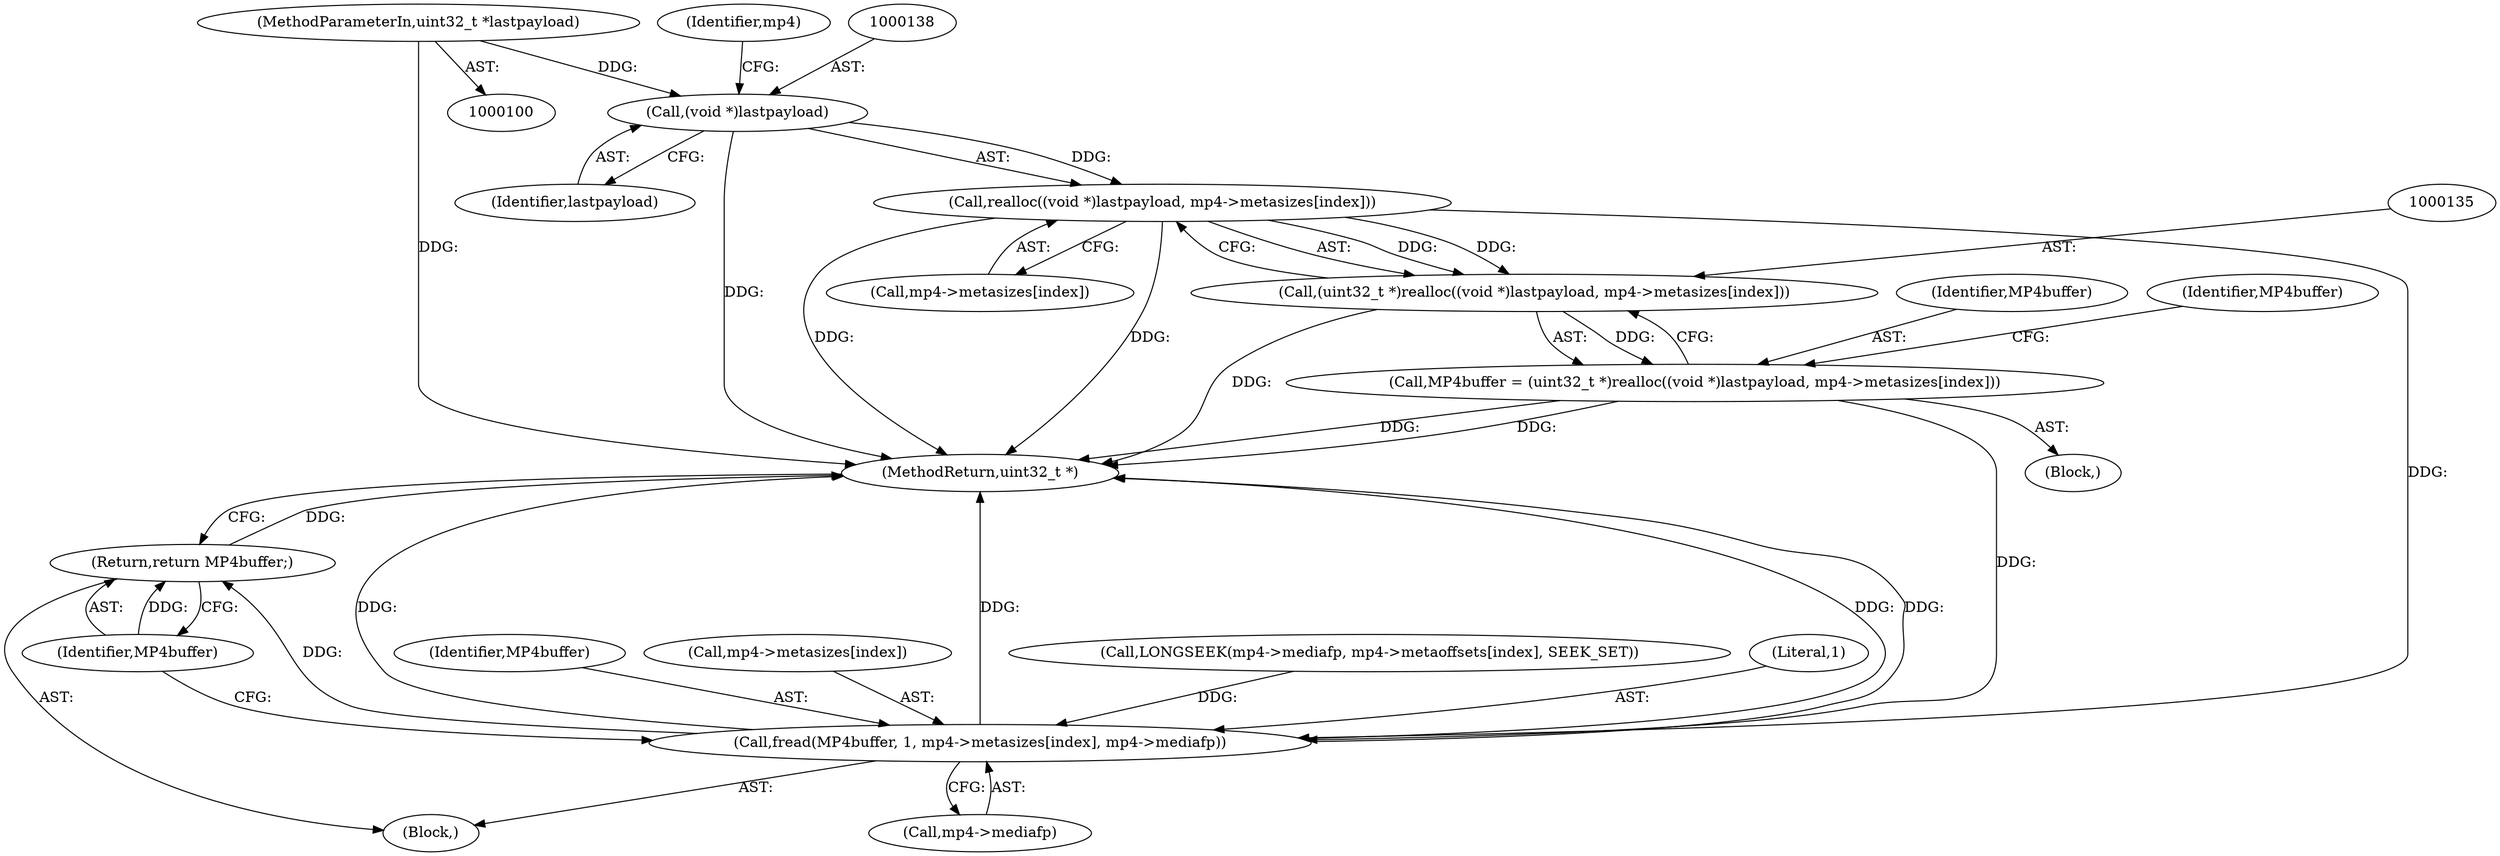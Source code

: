 digraph "1_gpmf-parser_341f12cd5b97ab419e53853ca00176457c9f1681_3@API" {
"1000136" [label="(Call,realloc((void *)lastpayload, mp4->metasizes[index]))"];
"1000137" [label="(Call,(void *)lastpayload)"];
"1000102" [label="(MethodParameterIn,uint32_t *lastpayload)"];
"1000134" [label="(Call,(uint32_t *)realloc((void *)lastpayload, mp4->metasizes[index]))"];
"1000132" [label="(Call,MP4buffer = (uint32_t *)realloc((void *)lastpayload, mp4->metasizes[index]))"];
"1000158" [label="(Call,fread(MP4buffer, 1, mp4->metasizes[index], mp4->mediafp))"];
"1000169" [label="(Return,return MP4buffer;)"];
"1000136" [label="(Call,realloc((void *)lastpayload, mp4->metasizes[index]))"];
"1000159" [label="(Identifier,MP4buffer)"];
"1000133" [label="(Identifier,MP4buffer)"];
"1000161" [label="(Call,mp4->metasizes[index])"];
"1000170" [label="(Identifier,MP4buffer)"];
"1000134" [label="(Call,(uint32_t *)realloc((void *)lastpayload, mp4->metasizes[index]))"];
"1000158" [label="(Call,fread(MP4buffer, 1, mp4->metasizes[index], mp4->mediafp))"];
"1000169" [label="(Return,return MP4buffer;)"];
"1000147" [label="(Block,)"];
"1000166" [label="(Call,mp4->mediafp)"];
"1000148" [label="(Call,LONGSEEK(mp4->mediafp, mp4->metaoffsets[index], SEEK_SET))"];
"1000131" [label="(Block,)"];
"1000146" [label="(Identifier,MP4buffer)"];
"1000139" [label="(Identifier,lastpayload)"];
"1000140" [label="(Call,mp4->metasizes[index])"];
"1000160" [label="(Literal,1)"];
"1000142" [label="(Identifier,mp4)"];
"1000137" [label="(Call,(void *)lastpayload)"];
"1000173" [label="(MethodReturn,uint32_t *)"];
"1000102" [label="(MethodParameterIn,uint32_t *lastpayload)"];
"1000132" [label="(Call,MP4buffer = (uint32_t *)realloc((void *)lastpayload, mp4->metasizes[index]))"];
"1000136" -> "1000134"  [label="AST: "];
"1000136" -> "1000140"  [label="CFG: "];
"1000137" -> "1000136"  [label="AST: "];
"1000140" -> "1000136"  [label="AST: "];
"1000134" -> "1000136"  [label="CFG: "];
"1000136" -> "1000173"  [label="DDG: "];
"1000136" -> "1000173"  [label="DDG: "];
"1000136" -> "1000134"  [label="DDG: "];
"1000136" -> "1000134"  [label="DDG: "];
"1000137" -> "1000136"  [label="DDG: "];
"1000136" -> "1000158"  [label="DDG: "];
"1000137" -> "1000139"  [label="CFG: "];
"1000138" -> "1000137"  [label="AST: "];
"1000139" -> "1000137"  [label="AST: "];
"1000142" -> "1000137"  [label="CFG: "];
"1000137" -> "1000173"  [label="DDG: "];
"1000102" -> "1000137"  [label="DDG: "];
"1000102" -> "1000100"  [label="AST: "];
"1000102" -> "1000173"  [label="DDG: "];
"1000134" -> "1000132"  [label="AST: "];
"1000135" -> "1000134"  [label="AST: "];
"1000132" -> "1000134"  [label="CFG: "];
"1000134" -> "1000173"  [label="DDG: "];
"1000134" -> "1000132"  [label="DDG: "];
"1000132" -> "1000131"  [label="AST: "];
"1000133" -> "1000132"  [label="AST: "];
"1000146" -> "1000132"  [label="CFG: "];
"1000132" -> "1000173"  [label="DDG: "];
"1000132" -> "1000173"  [label="DDG: "];
"1000132" -> "1000158"  [label="DDG: "];
"1000158" -> "1000147"  [label="AST: "];
"1000158" -> "1000166"  [label="CFG: "];
"1000159" -> "1000158"  [label="AST: "];
"1000160" -> "1000158"  [label="AST: "];
"1000161" -> "1000158"  [label="AST: "];
"1000166" -> "1000158"  [label="AST: "];
"1000170" -> "1000158"  [label="CFG: "];
"1000158" -> "1000173"  [label="DDG: "];
"1000158" -> "1000173"  [label="DDG: "];
"1000158" -> "1000173"  [label="DDG: "];
"1000158" -> "1000173"  [label="DDG: "];
"1000148" -> "1000158"  [label="DDG: "];
"1000158" -> "1000169"  [label="DDG: "];
"1000169" -> "1000147"  [label="AST: "];
"1000169" -> "1000170"  [label="CFG: "];
"1000170" -> "1000169"  [label="AST: "];
"1000173" -> "1000169"  [label="CFG: "];
"1000169" -> "1000173"  [label="DDG: "];
"1000170" -> "1000169"  [label="DDG: "];
}
